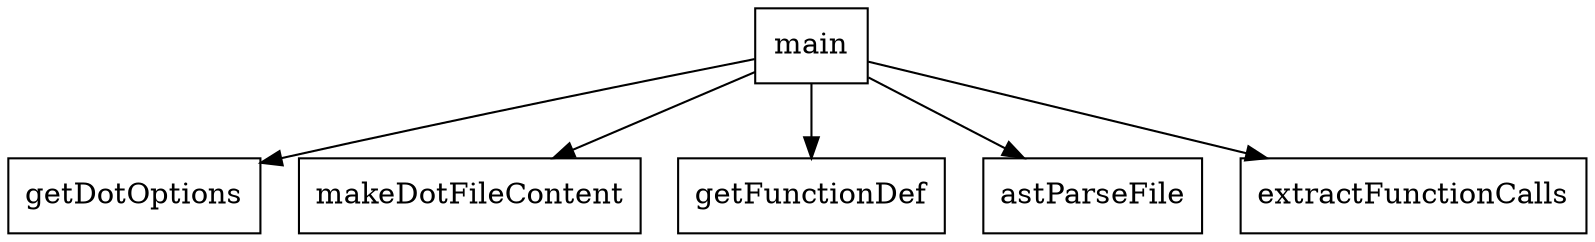digraph G {
node[shape=box];
main -> getDotOptions;
main -> makeDotFileContent;
main -> getFunctionDef;
main -> astParseFile;
main -> extractFunctionCalls;
}
